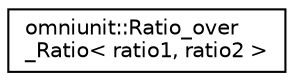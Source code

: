 digraph "Graphical Class Hierarchy"
{
  edge [fontname="Helvetica",fontsize="10",labelfontname="Helvetica",labelfontsize="10"];
  node [fontname="Helvetica",fontsize="10",shape=record];
  rankdir="LR";
  Node0 [label="omniunit::Ratio_over\l_Ratio\< ratio1, ratio2 \>",height=0.2,width=0.4,color="black", fillcolor="white", style="filled",URL="$classomniunit_1_1Ratio__over__Ratio.html"];
}
